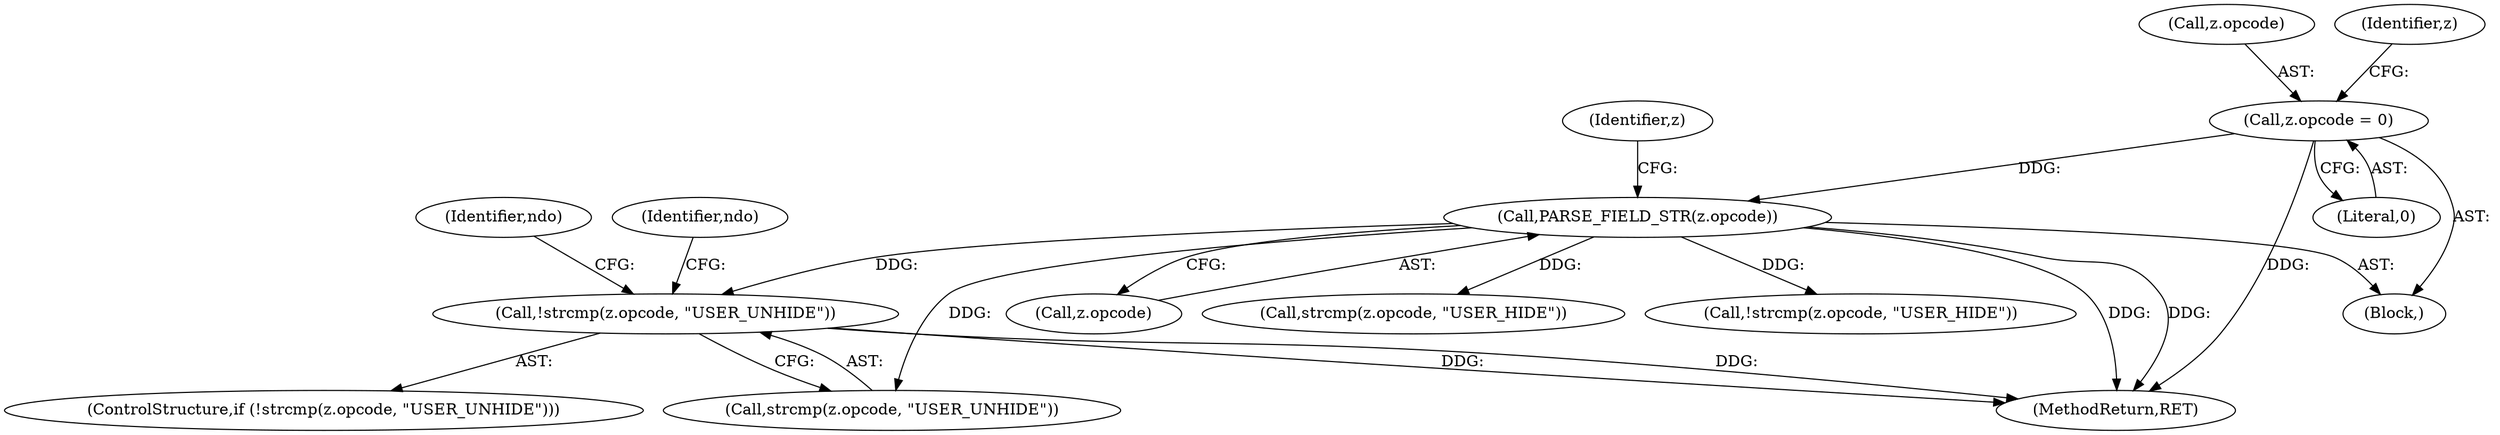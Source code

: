 digraph "0_tcpdump_d17507ffa3e9742199b02a66aa940e79ababfa30_0@API" {
"1000356" [label="(Call,!strcmp(z.opcode, \"USER_UNHIDE\"))"];
"1000235" [label="(Call,PARSE_FIELD_STR(z.opcode))"];
"1000139" [label="(Call,z.opcode = 0)"];
"1000140" [label="(Call,z.opcode)"];
"1000236" [label="(Call,z.opcode)"];
"1000146" [label="(Identifier,z)"];
"1000143" [label="(Literal,0)"];
"1000345" [label="(Call,strcmp(z.opcode, \"USER_HIDE\"))"];
"1000369" [label="(Identifier,ndo)"];
"1000356" [label="(Call,!strcmp(z.opcode, \"USER_UNHIDE\"))"];
"1000139" [label="(Call,z.opcode = 0)"];
"1000344" [label="(Call,!strcmp(z.opcode, \"USER_HIDE\"))"];
"1000355" [label="(ControlStructure,if (!strcmp(z.opcode, \"USER_UNHIDE\")))"];
"1000357" [label="(Call,strcmp(z.opcode, \"USER_UNHIDE\"))"];
"1000235" [label="(Call,PARSE_FIELD_STR(z.opcode))"];
"1000364" [label="(Identifier,ndo)"];
"1000759" [label="(MethodReturn,RET)"];
"1000107" [label="(Block,)"];
"1000241" [label="(Identifier,z)"];
"1000356" -> "1000355"  [label="AST: "];
"1000356" -> "1000357"  [label="CFG: "];
"1000357" -> "1000356"  [label="AST: "];
"1000364" -> "1000356"  [label="CFG: "];
"1000369" -> "1000356"  [label="CFG: "];
"1000356" -> "1000759"  [label="DDG: "];
"1000356" -> "1000759"  [label="DDG: "];
"1000235" -> "1000356"  [label="DDG: "];
"1000235" -> "1000107"  [label="AST: "];
"1000235" -> "1000236"  [label="CFG: "];
"1000236" -> "1000235"  [label="AST: "];
"1000241" -> "1000235"  [label="CFG: "];
"1000235" -> "1000759"  [label="DDG: "];
"1000235" -> "1000759"  [label="DDG: "];
"1000139" -> "1000235"  [label="DDG: "];
"1000235" -> "1000344"  [label="DDG: "];
"1000235" -> "1000345"  [label="DDG: "];
"1000235" -> "1000357"  [label="DDG: "];
"1000139" -> "1000107"  [label="AST: "];
"1000139" -> "1000143"  [label="CFG: "];
"1000140" -> "1000139"  [label="AST: "];
"1000143" -> "1000139"  [label="AST: "];
"1000146" -> "1000139"  [label="CFG: "];
"1000139" -> "1000759"  [label="DDG: "];
}
